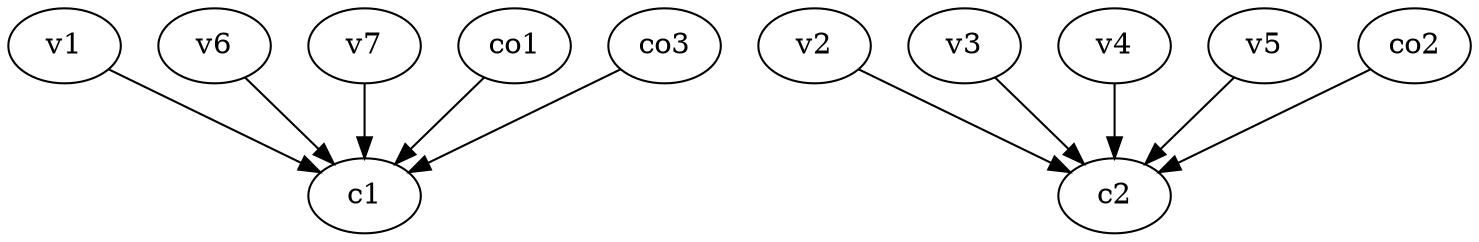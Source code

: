 strict digraph  {
c1;
c2;
v1;
v2;
v3;
v4;
v5;
v6;
v7;
co1;
co2;
co3;
v1 -> c1  [weight=1];
v2 -> c2  [weight=1];
v3 -> c2  [weight=1];
v4 -> c2  [weight=1];
v5 -> c2  [weight=1];
v6 -> c1  [weight=1];
v7 -> c1  [weight=1];
co1 -> c1  [weight=1];
co2 -> c2  [weight=1];
co3 -> c1  [weight=1];
}
